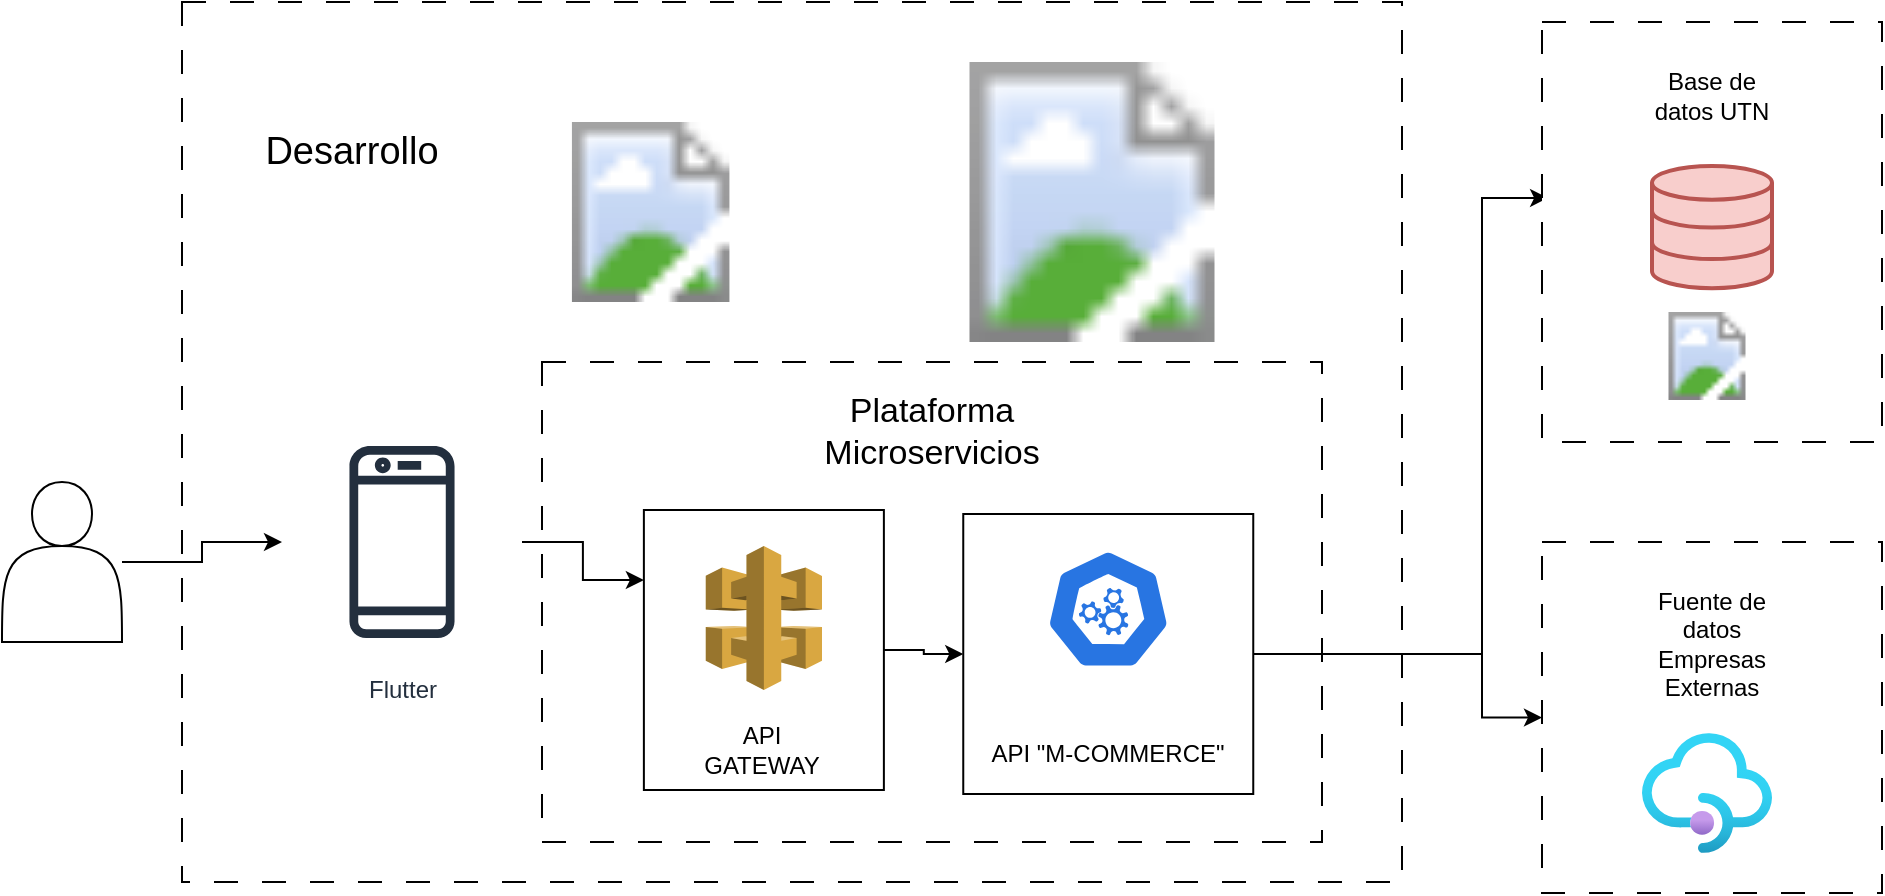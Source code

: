<mxfile version="24.7.17">
  <diagram name="Página-1" id="fUzpE0hrrHrd85nJWF5O">
    <mxGraphModel dx="1050" dy="1765" grid="1" gridSize="10" guides="1" tooltips="1" connect="1" arrows="1" fold="1" page="1" pageScale="1" pageWidth="827" pageHeight="1169" math="0" shadow="0">
      <root>
        <mxCell id="0" />
        <mxCell id="1" parent="0" />
        <mxCell id="07Gl5JpxkPCNa4u4OJyS-2" value="" style="rounded=0;whiteSpace=wrap;html=1;dashed=1;dashPattern=12 12;" parent="1" vertex="1">
          <mxGeometry x="190" y="-40" width="610" height="440" as="geometry" />
        </mxCell>
        <mxCell id="07Gl5JpxkPCNa4u4OJyS-45" style="edgeStyle=orthogonalEdgeStyle;rounded=0;orthogonalLoop=1;jettySize=auto;html=1;" parent="1" source="07Gl5JpxkPCNa4u4OJyS-1" target="07Gl5JpxkPCNa4u4OJyS-6" edge="1">
          <mxGeometry relative="1" as="geometry" />
        </mxCell>
        <mxCell id="07Gl5JpxkPCNa4u4OJyS-1" value="" style="shape=actor;whiteSpace=wrap;html=1;" parent="1" vertex="1">
          <mxGeometry x="100" y="200" width="60" height="80" as="geometry" />
        </mxCell>
        <mxCell id="07Gl5JpxkPCNa4u4OJyS-6" value="Flutter&lt;div&gt;&lt;br&gt;&lt;/div&gt;" style="sketch=0;outlineConnect=0;fontColor=#232F3E;gradientColor=none;strokeColor=#232F3E;fillColor=#ffffff;dashed=0;verticalLabelPosition=bottom;verticalAlign=top;align=center;html=1;fontSize=12;fontStyle=0;aspect=fixed;shape=mxgraph.aws4.resourceIcon;resIcon=mxgraph.aws4.mobile_client;" parent="1" vertex="1">
          <mxGeometry x="240" y="170" width="120" height="120" as="geometry" />
        </mxCell>
        <mxCell id="07Gl5JpxkPCNa4u4OJyS-16" value="" style="rounded=0;whiteSpace=wrap;html=1;dashed=1;dashPattern=12 12;" parent="1" vertex="1">
          <mxGeometry x="370" y="140" width="390" height="240" as="geometry" />
        </mxCell>
        <mxCell id="07Gl5JpxkPCNa4u4OJyS-32" value="" style="image;aspect=fixed;html=1;points=[];align=center;fontSize=12;image=https://www.teammeter.com/wp-content/uploads/2023/10/Scrum_and_Scrum_Master.png;" parent="1" vertex="1">
          <mxGeometry x="540" y="-10" width="210" height="140" as="geometry" />
        </mxCell>
        <mxCell id="07Gl5JpxkPCNa4u4OJyS-33" value="" style="image;aspect=fixed;html=1;points=[];align=center;fontSize=12;image=https://q-bo.org/wp-content/uploads/logo-normas-iso.png;" parent="1" vertex="1">
          <mxGeometry x="370" y="20" width="108.68" height="90" as="geometry" />
        </mxCell>
        <mxCell id="07Gl5JpxkPCNa4u4OJyS-50" style="edgeStyle=orthogonalEdgeStyle;rounded=0;orthogonalLoop=1;jettySize=auto;html=1;entryX=0;entryY=0.5;entryDx=0;entryDy=0;" parent="1" source="07Gl5JpxkPCNa4u4OJyS-47" target="07Gl5JpxkPCNa4u4OJyS-48" edge="1">
          <mxGeometry relative="1" as="geometry" />
        </mxCell>
        <mxCell id="07Gl5JpxkPCNa4u4OJyS-43" style="edgeStyle=orthogonalEdgeStyle;rounded=0;orthogonalLoop=1;jettySize=auto;html=1;entryX=0;entryY=0.5;entryDx=0;entryDy=0;exitX=1;exitY=0.5;exitDx=0;exitDy=0;" parent="1" source="07Gl5JpxkPCNa4u4OJyS-48" target="07Gl5JpxkPCNa4u4OJyS-39" edge="1">
          <mxGeometry relative="1" as="geometry">
            <mxPoint x="730" y="290" as="sourcePoint" />
            <Array as="points">
              <mxPoint x="840" y="286" />
              <mxPoint x="840" y="318" />
            </Array>
          </mxGeometry>
        </mxCell>
        <mxCell id="07Gl5JpxkPCNa4u4OJyS-38" style="edgeStyle=orthogonalEdgeStyle;rounded=0;orthogonalLoop=1;jettySize=auto;html=1;entryX=0.018;entryY=0.419;entryDx=0;entryDy=0;entryPerimeter=0;exitX=1;exitY=0.5;exitDx=0;exitDy=0;" parent="1" source="07Gl5JpxkPCNa4u4OJyS-48" target="07Gl5JpxkPCNa4u4OJyS-34" edge="1">
          <mxGeometry relative="1" as="geometry">
            <mxPoint x="730" y="238" as="sourcePoint" />
            <Array as="points">
              <mxPoint x="840" y="286" />
              <mxPoint x="840" y="58" />
            </Array>
          </mxGeometry>
        </mxCell>
        <mxCell id="07Gl5JpxkPCNa4u4OJyS-49" style="edgeStyle=orthogonalEdgeStyle;rounded=0;orthogonalLoop=1;jettySize=auto;html=1;entryX=0;entryY=0.25;entryDx=0;entryDy=0;" parent="1" source="07Gl5JpxkPCNa4u4OJyS-6" target="07Gl5JpxkPCNa4u4OJyS-47" edge="1">
          <mxGeometry relative="1" as="geometry" />
        </mxCell>
        <mxCell id="07Gl5JpxkPCNa4u4OJyS-51" value="&lt;font style=&quot;font-size: 19px;&quot;&gt;Desarrollo&lt;/font&gt;" style="text;html=1;align=center;verticalAlign=middle;whiteSpace=wrap;rounded=0;" parent="1" vertex="1">
          <mxGeometry x="220" y="10" width="110" height="50" as="geometry" />
        </mxCell>
        <mxCell id="07Gl5JpxkPCNa4u4OJyS-52" value="&lt;font style=&quot;font-size: 17px;&quot;&gt;Plataforma Microservicios&lt;/font&gt;" style="text;html=1;align=center;verticalAlign=middle;whiteSpace=wrap;rounded=0;" parent="1" vertex="1">
          <mxGeometry x="517" y="150" width="96" height="50" as="geometry" />
        </mxCell>
        <mxCell id="07Gl5JpxkPCNa4u4OJyS-53" value="" style="group" parent="1" vertex="1" connectable="0">
          <mxGeometry x="420.94" y="214" width="120.0" height="140" as="geometry" />
        </mxCell>
        <mxCell id="07Gl5JpxkPCNa4u4OJyS-47" value="" style="rounded=0;whiteSpace=wrap;html=1;" parent="07Gl5JpxkPCNa4u4OJyS-53" vertex="1">
          <mxGeometry width="120" height="140" as="geometry" />
        </mxCell>
        <mxCell id="07Gl5JpxkPCNa4u4OJyS-25" value="" style="outlineConnect=0;dashed=0;verticalLabelPosition=bottom;verticalAlign=top;align=center;html=1;shape=mxgraph.aws3.api_gateway;fillColor=#D9A741;gradientColor=none;" parent="07Gl5JpxkPCNa4u4OJyS-53" vertex="1">
          <mxGeometry x="30.94" y="18" width="58.12" height="72" as="geometry" />
        </mxCell>
        <mxCell id="07Gl5JpxkPCNa4u4OJyS-26" value="API GATEWAY" style="text;html=1;align=center;verticalAlign=middle;whiteSpace=wrap;rounded=0;" parent="07Gl5JpxkPCNa4u4OJyS-53" vertex="1">
          <mxGeometry x="29.06" y="104.5" width="60" height="30" as="geometry" />
        </mxCell>
        <mxCell id="07Gl5JpxkPCNa4u4OJyS-54" value="" style="group" parent="1" vertex="1" connectable="0">
          <mxGeometry x="578.13" y="216" width="150" height="140" as="geometry" />
        </mxCell>
        <mxCell id="07Gl5JpxkPCNa4u4OJyS-48" value="" style="rounded=0;whiteSpace=wrap;html=1;" parent="07Gl5JpxkPCNa4u4OJyS-54" vertex="1">
          <mxGeometry x="2.5" width="145" height="140" as="geometry" />
        </mxCell>
        <mxCell id="07Gl5JpxkPCNa4u4OJyS-24" value="" style="aspect=fixed;sketch=0;html=1;dashed=0;whitespace=wrap;verticalLabelPosition=bottom;verticalAlign=top;fillColor=#2875E2;strokeColor=#ffffff;points=[[0.005,0.63,0],[0.1,0.2,0],[0.9,0.2,0],[0.5,0,0],[0.995,0.63,0],[0.72,0.99,0],[0.5,1,0],[0.28,0.99,0]];shape=mxgraph.kubernetes.icon2;prIcon=api" parent="07Gl5JpxkPCNa4u4OJyS-54" vertex="1">
          <mxGeometry x="43.75" y="17.5" width="62.5" height="60" as="geometry" />
        </mxCell>
        <mxCell id="07Gl5JpxkPCNa4u4OJyS-27" value="API &quot;M-COMMERCE&quot;" style="text;html=1;align=center;verticalAlign=middle;whiteSpace=wrap;rounded=0;" parent="07Gl5JpxkPCNa4u4OJyS-54" vertex="1">
          <mxGeometry y="104.5" width="150" height="30" as="geometry" />
        </mxCell>
        <mxCell id="07Gl5JpxkPCNa4u4OJyS-55" value="" style="group" parent="1" vertex="1" connectable="0">
          <mxGeometry x="870" y="-30" width="170" height="210" as="geometry" />
        </mxCell>
        <mxCell id="07Gl5JpxkPCNa4u4OJyS-34" value="" style="rounded=0;whiteSpace=wrap;html=1;dashed=1;dashPattern=12 12;" parent="07Gl5JpxkPCNa4u4OJyS-55" vertex="1">
          <mxGeometry width="170" height="210" as="geometry" />
        </mxCell>
        <mxCell id="07Gl5JpxkPCNa4u4OJyS-36" value="" style="html=1;verticalLabelPosition=bottom;align=center;labelBackgroundColor=#ffffff;verticalAlign=top;strokeWidth=2;strokeColor=#b85450;shadow=0;dashed=0;shape=mxgraph.ios7.icons.data;fillColor=#f8cecc;" parent="07Gl5JpxkPCNa4u4OJyS-55" vertex="1">
          <mxGeometry x="55" y="72" width="60" height="61.1" as="geometry" />
        </mxCell>
        <mxCell id="07Gl5JpxkPCNa4u4OJyS-37" value="Base de datos UTN" style="text;html=1;align=center;verticalAlign=middle;whiteSpace=wrap;rounded=0;" parent="07Gl5JpxkPCNa4u4OJyS-55" vertex="1">
          <mxGeometry x="55" y="22" width="60" height="30" as="geometry" />
        </mxCell>
        <mxCell id="07Gl5JpxkPCNa4u4OJyS-44" value="" style="image;aspect=fixed;html=1;points=[];align=center;fontSize=12;image=https://edicom.co/dam/jcr:cc9caad1-577a-4c26-ab32-d0307096c18a/oracle_integration.png;" parent="07Gl5JpxkPCNa4u4OJyS-55" vertex="1">
          <mxGeometry x="40" y="145" width="85" height="44" as="geometry" />
        </mxCell>
        <mxCell id="07Gl5JpxkPCNa4u4OJyS-56" value="" style="group" parent="1" vertex="1" connectable="0">
          <mxGeometry x="870" y="230" width="170" height="175.5" as="geometry" />
        </mxCell>
        <mxCell id="07Gl5JpxkPCNa4u4OJyS-39" value="" style="rounded=0;whiteSpace=wrap;html=1;dashed=1;dashPattern=12 12;" parent="07Gl5JpxkPCNa4u4OJyS-56" vertex="1">
          <mxGeometry width="170" height="175.5" as="geometry" />
        </mxCell>
        <mxCell id="07Gl5JpxkPCNa4u4OJyS-40" value="Fuente de datos Empresas Externas" style="text;html=1;align=center;verticalAlign=middle;whiteSpace=wrap;rounded=0;" parent="07Gl5JpxkPCNa4u4OJyS-56" vertex="1">
          <mxGeometry x="55" y="35.5" width="60" height="30" as="geometry" />
        </mxCell>
        <mxCell id="07Gl5JpxkPCNa4u4OJyS-42" value="" style="image;aspect=fixed;html=1;points=[];align=center;fontSize=12;image=img/lib/azure2/app_services/API_Management_Services.svg;" parent="07Gl5JpxkPCNa4u4OJyS-56" vertex="1">
          <mxGeometry x="50" y="95.5" width="65" height="60" as="geometry" />
        </mxCell>
      </root>
    </mxGraphModel>
  </diagram>
</mxfile>
